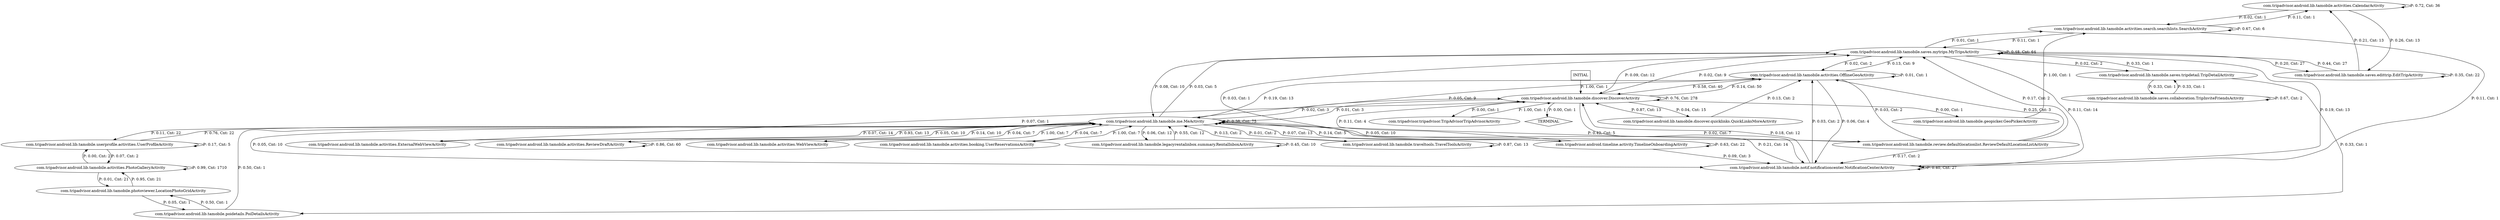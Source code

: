 digraph G {
  0 [label="com.tripadvisor.android.lib.tamobile.activities.CalendarActivity"];
  1 [label="com.tripadvisor.android.lib.tamobile.activities.ExternalWebViewActivity"];
  2 [label="com.tripadvisor.android.lib.tamobile.activities.OfflineGeoActivity"];
  3 [label="com.tripadvisor.android.lib.tamobile.activities.PhotoGalleryActivity"];
  4 [label="com.tripadvisor.android.lib.tamobile.activities.ReviewDraftActivity"];
  5 [label="com.tripadvisor.android.lib.tamobile.activities.WebViewActivity"];
  6 [label="com.tripadvisor.android.lib.tamobile.activities.booking.UserReservationsActivity"];
  7 [label="com.tripadvisor.android.lib.tamobile.activities.search.searchlists.SearchActivity"];
  8 [label="com.tripadvisor.android.lib.tamobile.discover.DiscoverActivity"];
  9 [label="com.tripadvisor.android.lib.tamobile.discover.quicklinks.QuickLinksMoreActivity"];
  10 [label="com.tripadvisor.android.lib.tamobile.geopicker.GeoPickerActivity"];
  11 [label="com.tripadvisor.android.lib.tamobile.legacyrentalinbox.summary.RentalInboxActivity"];
  12 [label="com.tripadvisor.android.lib.tamobile.me.MeActivity"];
  13 [label="com.tripadvisor.android.lib.tamobile.notif.notificationcenter.NotificationCenterActivity"];
  14 [label="com.tripadvisor.android.lib.tamobile.photoviewer.LocationPhotoGridActivity"];
  15 [label="com.tripadvisor.android.lib.tamobile.poidetails.PoiDetailsActivity"];
  16 [label="com.tripadvisor.android.lib.tamobile.review.defaultlocationlist.ReviewDefaultLocationListActivity"];
  17 [label="com.tripadvisor.android.lib.tamobile.saves.collaboration.TripInviteFriendsActivity"];
  18 [label="com.tripadvisor.android.lib.tamobile.saves.edittrip.EditTripActivity"];
  19 [label="com.tripadvisor.android.lib.tamobile.saves.mytrips.MyTripsActivity"];
  20 [label="com.tripadvisor.android.lib.tamobile.saves.tripdetail.TripDetailActivity"];
  21 [label="com.tripadvisor.android.lib.tamobile.traveltools.TravelToolsActivity"];
  22 [label="com.tripadvisor.android.lib.tamobile.userprofile.activities.UserProfileActivity"];
  23 [label="com.tripadvisor.android.timeline.activity.TimelineOnboardingActivity"];
  24 [label="com.tripadvisor.tripadvisor.TripAdvisorTripAdvisorActivity"];
  25 [label="TERMINAL",shape=diamond];
  26 [label="INITIAL",shape=box];
0->0 [label="P: 0.72, Cnt: 36"];
0->7 [label="P: 0.02, Cnt: 1"];
0->18 [label="P: 0.26, Cnt: 13"];
1->8 [label="P: 0.07, Cnt: 1"];
1->12 [label="P: 0.93, Cnt: 13"];
2->2 [label="P: 0.01, Cnt: 1"];
2->8 [label="P: 0.58, Cnt: 40"];
2->12 [label="P: 0.19, Cnt: 13"];
2->13 [label="P: 0.06, Cnt: 4"];
2->16 [label="P: 0.03, Cnt: 2"];
2->19 [label="P: 0.13, Cnt: 9"];
3->3 [label="P: 0.99, Cnt: 1710"];
3->14 [label="P: 0.01, Cnt: 21"];
3->22 [label="P: 0.00, Cnt: 2"];
4->4 [label="P: 0.86, Cnt: 60"];
4->12 [label="P: 0.14, Cnt: 10"];
5->12 [label="P: 1.00, Cnt: 7"];
6->12 [label="P: 1.00, Cnt: 7"];
7->0 [label="P: 0.11, Cnt: 1"];
7->7 [label="P: 0.67, Cnt: 6"];
7->13 [label="P: 0.11, Cnt: 1"];
7->19 [label="P: 0.11, Cnt: 1"];
8->2 [label="P: 0.14, Cnt: 50"];
8->8 [label="P: 0.76, Cnt: 278"];
8->9 [label="P: 0.04, Cnt: 15"];
8->10 [label="P: 0.00, Cnt: 1"];
8->12 [label="P: 0.01, Cnt: 3"];
8->13 [label="P: 0.02, Cnt: 7"];
8->19 [label="P: 0.02, Cnt: 9"];
8->24 [label="P: 0.00, Cnt: 1"];
8->25 [label="P: 0.00, Cnt: 1"];
9->2 [label="P: 0.13, Cnt: 2"];
9->8 [label="P: 0.87, Cnt: 13"];
10->7 [label="P: 1.00, Cnt: 1"];
11->11 [label="P: 0.45, Cnt: 10"];
11->12 [label="P: 0.55, Cnt: 12"];
12->1 [label="P: 0.07, Cnt: 14"];
12->2 [label="P: 0.05, Cnt: 9"];
12->4 [label="P: 0.05, Cnt: 10"];
12->5 [label="P: 0.04, Cnt: 7"];
12->6 [label="P: 0.04, Cnt: 7"];
12->8 [label="P: 0.02, Cnt: 3"];
12->11 [label="P: 0.06, Cnt: 12"];
12->12 [label="P: 0.38, Cnt: 75"];
12->13 [label="P: 0.05, Cnt: 10"];
12->16 [label="P: 0.05, Cnt: 10"];
12->19 [label="P: 0.03, Cnt: 5"];
12->21 [label="P: 0.01, Cnt: 2"];
12->22 [label="P: 0.11, Cnt: 22"];
12->23 [label="P: 0.07, Cnt: 13"];
13->2 [label="P: 0.03, Cnt: 2"];
13->8 [label="P: 0.18, Cnt: 12"];
13->12 [label="P: 0.21, Cnt: 14"];
13->13 [label="P: 0.40, Cnt: 27"];
13->19 [label="P: 0.19, Cnt: 13"];
14->3 [label="P: 0.95, Cnt: 21"];
14->15 [label="P: 0.05, Cnt: 1"];
15->12 [label="P: 0.50, Cnt: 1"];
15->14 [label="P: 0.50, Cnt: 1"];
16->2 [label="P: 0.25, Cnt: 3"];
16->12 [label="P: 0.42, Cnt: 5"];
16->13 [label="P: 0.17, Cnt: 2"];
16->19 [label="P: 0.17, Cnt: 2"];
17->17 [label="P: 0.67, Cnt: 2"];
17->20 [label="P: 0.33, Cnt: 1"];
18->0 [label="P: 0.21, Cnt: 13"];
18->18 [label="P: 0.35, Cnt: 22"];
18->19 [label="P: 0.44, Cnt: 27"];
19->2 [label="P: 0.02, Cnt: 2"];
19->7 [label="P: 0.01, Cnt: 1"];
19->8 [label="P: 0.09, Cnt: 12"];
19->12 [label="P: 0.08, Cnt: 10"];
19->13 [label="P: 0.11, Cnt: 14"];
19->18 [label="P: 0.20, Cnt: 27"];
19->19 [label="P: 0.48, Cnt: 64"];
19->20 [label="P: 0.02, Cnt: 2"];
20->15 [label="P: 0.33, Cnt: 1"];
20->17 [label="P: 0.33, Cnt: 1"];
20->19 [label="P: 0.33, Cnt: 1"];
21->12 [label="P: 0.13, Cnt: 2"];
21->21 [label="P: 0.87, Cnt: 13"];
22->3 [label="P: 0.07, Cnt: 2"];
22->12 [label="P: 0.76, Cnt: 22"];
22->22 [label="P: 0.17, Cnt: 5"];
23->8 [label="P: 0.11, Cnt: 4"];
23->12 [label="P: 0.14, Cnt: 5"];
23->13 [label="P: 0.09, Cnt: 3"];
23->19 [label="P: 0.03, Cnt: 1"];
23->23 [label="P: 0.63, Cnt: 22"];
24->8 [label="P: 1.00, Cnt: 1"];
26->8 [label="P: 1.00, Cnt: 1"];
}
